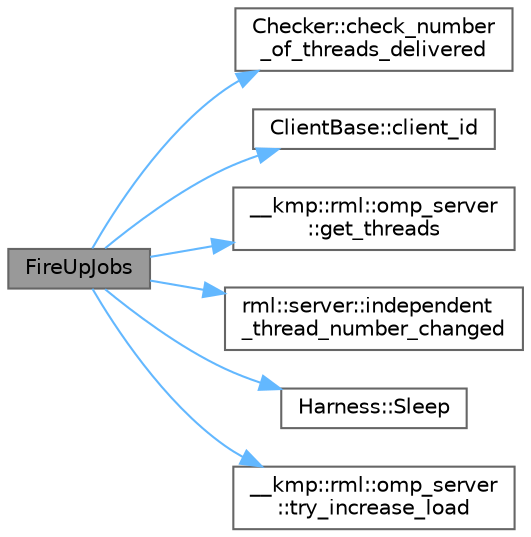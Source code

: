 digraph "FireUpJobs"
{
 // LATEX_PDF_SIZE
  bgcolor="transparent";
  edge [fontname=Helvetica,fontsize=10,labelfontname=Helvetica,labelfontsize=10];
  node [fontname=Helvetica,fontsize=10,shape=box,height=0.2,width=0.4];
  rankdir="LR";
  Node1 [id="Node000001",label="FireUpJobs",height=0.2,width=0.4,color="gray40", fillcolor="grey60", style="filled", fontcolor="black",tooltip=" "];
  Node1 -> Node2 [id="edge1_Node000001_Node000002",color="steelblue1",style="solid",tooltip=" "];
  Node2 [id="Node000002",label="Checker::check_number\l_of_threads_delivered",height=0.2,width=0.4,color="grey40", fillcolor="white", style="filled",URL="$class_checker.html#aba7bca4d0608bb0db6284526ad6b678c",tooltip=" "];
  Node1 -> Node3 [id="edge2_Node000001_Node000003",color="steelblue1",style="solid",tooltip=" "];
  Node3 [id="Node000003",label="ClientBase::client_id",height=0.2,width=0.4,color="grey40", fillcolor="white", style="filled",URL="$class_client_base.html#a20f366306bc72126041abf84c3f7f022",tooltip=" "];
  Node1 -> Node4 [id="edge3_Node000001_Node000004",color="steelblue1",style="solid",tooltip=" "];
  Node4 [id="Node000004",label="__kmp::rml::omp_server\l::get_threads",height=0.2,width=0.4,color="grey40", fillcolor="white", style="filled",URL="$class____kmp_1_1rml_1_1omp__server.html#a7ab8dbd3c94a50c907b2aba731c438a8",tooltip="Convert n coins into n threads."];
  Node1 -> Node5 [id="edge4_Node000001_Node000005",color="steelblue1",style="solid",tooltip=" "];
  Node5 [id="Node000005",label="rml::server::independent\l_thread_number_changed",height=0.2,width=0.4,color="grey40", fillcolor="white", style="filled",URL="$classrml_1_1server.html#a45154e61e7c6b60b51d53dacd1d03c2f",tooltip="Called by client to indicate a change in the number of non-RML threads that are running."];
  Node1 -> Node6 [id="edge5_Node000001_Node000006",color="steelblue1",style="solid",tooltip=" "];
  Node6 [id="Node000006",label="Harness::Sleep",height=0.2,width=0.4,color="grey40", fillcolor="white", style="filled",URL="$namespace_harness.html#a6109bacdcb4cd184d842b933d7fb18a4",tooltip=" "];
  Node1 -> Node7 [id="edge6_Node000001_Node000007",color="steelblue1",style="solid",tooltip=" "];
  Node7 [id="Node000007",label="__kmp::rml::omp_server\l::try_increase_load",height=0.2,width=0.4,color="grey40", fillcolor="white", style="filled",URL="$class____kmp_1_1rml_1_1omp__server.html#acc039131c85db996a1e83fb43e061da1",tooltip="Request n coins. Returns number of coins granted. Oversubscription amount if negative."];
}
